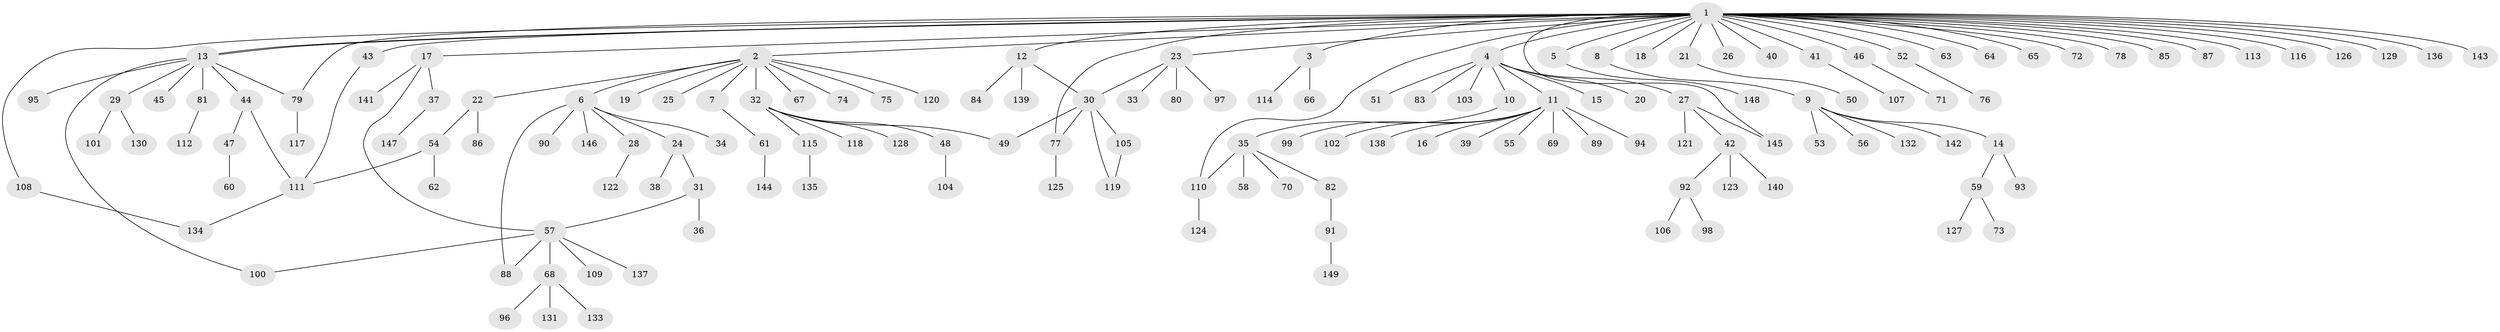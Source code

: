 // coarse degree distribution, {35: 0.00847457627118644, 11: 0.00847457627118644, 2: 0.19491525423728814, 8: 0.01694915254237288, 1: 0.635593220338983, 6: 0.025423728813559324, 5: 0.01694915254237288, 9: 0.01694915254237288, 3: 0.05084745762711865, 4: 0.01694915254237288, 7: 0.00847457627118644}
// Generated by graph-tools (version 1.1) at 2025/23/03/03/25 07:23:52]
// undirected, 149 vertices, 162 edges
graph export_dot {
graph [start="1"]
  node [color=gray90,style=filled];
  1;
  2;
  3;
  4;
  5;
  6;
  7;
  8;
  9;
  10;
  11;
  12;
  13;
  14;
  15;
  16;
  17;
  18;
  19;
  20;
  21;
  22;
  23;
  24;
  25;
  26;
  27;
  28;
  29;
  30;
  31;
  32;
  33;
  34;
  35;
  36;
  37;
  38;
  39;
  40;
  41;
  42;
  43;
  44;
  45;
  46;
  47;
  48;
  49;
  50;
  51;
  52;
  53;
  54;
  55;
  56;
  57;
  58;
  59;
  60;
  61;
  62;
  63;
  64;
  65;
  66;
  67;
  68;
  69;
  70;
  71;
  72;
  73;
  74;
  75;
  76;
  77;
  78;
  79;
  80;
  81;
  82;
  83;
  84;
  85;
  86;
  87;
  88;
  89;
  90;
  91;
  92;
  93;
  94;
  95;
  96;
  97;
  98;
  99;
  100;
  101;
  102;
  103;
  104;
  105;
  106;
  107;
  108;
  109;
  110;
  111;
  112;
  113;
  114;
  115;
  116;
  117;
  118;
  119;
  120;
  121;
  122;
  123;
  124;
  125;
  126;
  127;
  128;
  129;
  130;
  131;
  132;
  133;
  134;
  135;
  136;
  137;
  138;
  139;
  140;
  141;
  142;
  143;
  144;
  145;
  146;
  147;
  148;
  149;
  1 -- 2;
  1 -- 3;
  1 -- 4;
  1 -- 5;
  1 -- 8;
  1 -- 12;
  1 -- 13;
  1 -- 13;
  1 -- 17;
  1 -- 18;
  1 -- 21;
  1 -- 23;
  1 -- 26;
  1 -- 40;
  1 -- 41;
  1 -- 43;
  1 -- 46;
  1 -- 52;
  1 -- 63;
  1 -- 64;
  1 -- 65;
  1 -- 72;
  1 -- 77;
  1 -- 78;
  1 -- 79;
  1 -- 85;
  1 -- 87;
  1 -- 108;
  1 -- 110;
  1 -- 113;
  1 -- 116;
  1 -- 126;
  1 -- 129;
  1 -- 136;
  1 -- 143;
  1 -- 145;
  2 -- 6;
  2 -- 7;
  2 -- 19;
  2 -- 22;
  2 -- 25;
  2 -- 32;
  2 -- 67;
  2 -- 74;
  2 -- 75;
  2 -- 120;
  3 -- 66;
  3 -- 114;
  4 -- 10;
  4 -- 11;
  4 -- 15;
  4 -- 20;
  4 -- 27;
  4 -- 51;
  4 -- 83;
  4 -- 103;
  5 -- 148;
  6 -- 24;
  6 -- 28;
  6 -- 34;
  6 -- 88;
  6 -- 90;
  6 -- 146;
  7 -- 61;
  8 -- 9;
  9 -- 14;
  9 -- 53;
  9 -- 56;
  9 -- 132;
  9 -- 142;
  10 -- 35;
  11 -- 16;
  11 -- 39;
  11 -- 55;
  11 -- 69;
  11 -- 89;
  11 -- 94;
  11 -- 99;
  11 -- 102;
  11 -- 138;
  12 -- 30;
  12 -- 84;
  12 -- 139;
  13 -- 29;
  13 -- 44;
  13 -- 45;
  13 -- 79;
  13 -- 81;
  13 -- 95;
  13 -- 100;
  14 -- 59;
  14 -- 93;
  17 -- 37;
  17 -- 57;
  17 -- 141;
  21 -- 50;
  22 -- 54;
  22 -- 86;
  23 -- 30;
  23 -- 33;
  23 -- 80;
  23 -- 97;
  24 -- 31;
  24 -- 38;
  27 -- 42;
  27 -- 121;
  27 -- 145;
  28 -- 122;
  29 -- 101;
  29 -- 130;
  30 -- 49;
  30 -- 77;
  30 -- 105;
  30 -- 119;
  31 -- 36;
  31 -- 57;
  32 -- 48;
  32 -- 49;
  32 -- 115;
  32 -- 118;
  32 -- 128;
  35 -- 58;
  35 -- 70;
  35 -- 82;
  35 -- 110;
  37 -- 147;
  41 -- 107;
  42 -- 92;
  42 -- 123;
  42 -- 140;
  43 -- 111;
  44 -- 47;
  44 -- 111;
  46 -- 71;
  47 -- 60;
  48 -- 104;
  52 -- 76;
  54 -- 62;
  54 -- 111;
  57 -- 68;
  57 -- 88;
  57 -- 100;
  57 -- 109;
  57 -- 137;
  59 -- 73;
  59 -- 127;
  61 -- 144;
  68 -- 96;
  68 -- 131;
  68 -- 133;
  77 -- 125;
  79 -- 117;
  81 -- 112;
  82 -- 91;
  91 -- 149;
  92 -- 98;
  92 -- 106;
  105 -- 119;
  108 -- 134;
  110 -- 124;
  111 -- 134;
  115 -- 135;
}
